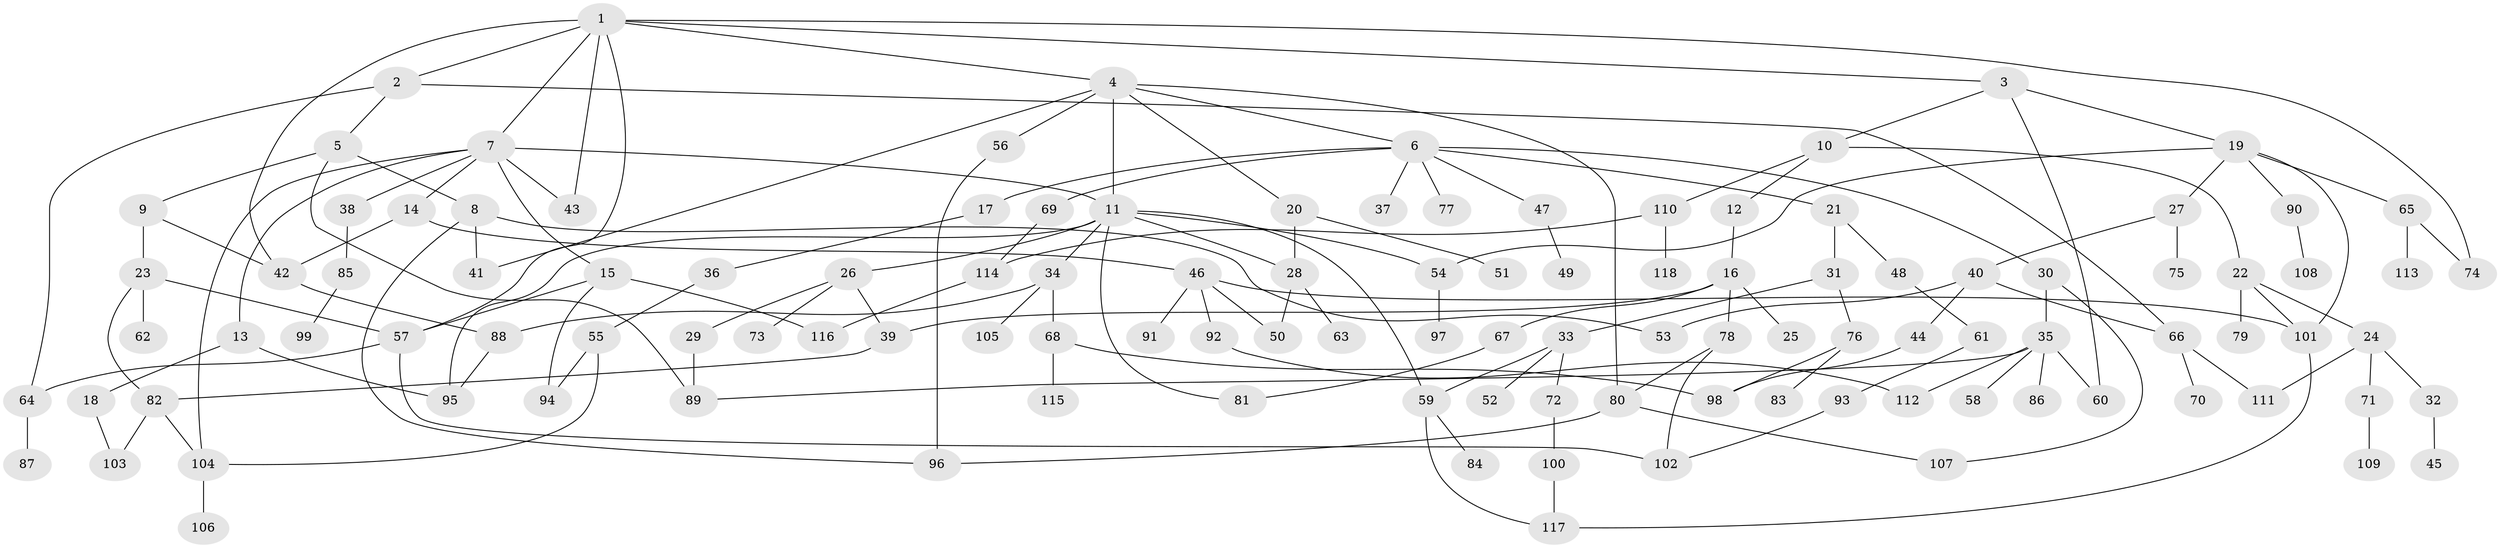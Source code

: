 // coarse degree distribution, {8: 0.014285714285714285, 4: 0.11428571428571428, 1: 0.35714285714285715, 2: 0.3142857142857143, 6: 0.02857142857142857, 5: 0.04285714285714286, 3: 0.05714285714285714, 10: 0.04285714285714286, 7: 0.014285714285714285, 15: 0.014285714285714285}
// Generated by graph-tools (version 1.1) at 2025/46/03/04/25 21:46:17]
// undirected, 118 vertices, 161 edges
graph export_dot {
graph [start="1"]
  node [color=gray90,style=filled];
  1;
  2;
  3;
  4;
  5;
  6;
  7;
  8;
  9;
  10;
  11;
  12;
  13;
  14;
  15;
  16;
  17;
  18;
  19;
  20;
  21;
  22;
  23;
  24;
  25;
  26;
  27;
  28;
  29;
  30;
  31;
  32;
  33;
  34;
  35;
  36;
  37;
  38;
  39;
  40;
  41;
  42;
  43;
  44;
  45;
  46;
  47;
  48;
  49;
  50;
  51;
  52;
  53;
  54;
  55;
  56;
  57;
  58;
  59;
  60;
  61;
  62;
  63;
  64;
  65;
  66;
  67;
  68;
  69;
  70;
  71;
  72;
  73;
  74;
  75;
  76;
  77;
  78;
  79;
  80;
  81;
  82;
  83;
  84;
  85;
  86;
  87;
  88;
  89;
  90;
  91;
  92;
  93;
  94;
  95;
  96;
  97;
  98;
  99;
  100;
  101;
  102;
  103;
  104;
  105;
  106;
  107;
  108;
  109;
  110;
  111;
  112;
  113;
  114;
  115;
  116;
  117;
  118;
  1 -- 2;
  1 -- 3;
  1 -- 4;
  1 -- 7;
  1 -- 74;
  1 -- 43;
  1 -- 42;
  1 -- 57;
  2 -- 5;
  2 -- 64;
  2 -- 66;
  3 -- 10;
  3 -- 19;
  3 -- 60;
  4 -- 6;
  4 -- 11;
  4 -- 20;
  4 -- 56;
  4 -- 41;
  4 -- 80;
  5 -- 8;
  5 -- 9;
  5 -- 89;
  6 -- 17;
  6 -- 21;
  6 -- 30;
  6 -- 37;
  6 -- 47;
  6 -- 69;
  6 -- 77;
  7 -- 13;
  7 -- 14;
  7 -- 15;
  7 -- 38;
  7 -- 43;
  7 -- 11;
  7 -- 104;
  8 -- 41;
  8 -- 96;
  8 -- 53;
  9 -- 23;
  9 -- 42;
  10 -- 12;
  10 -- 22;
  10 -- 110;
  11 -- 26;
  11 -- 34;
  11 -- 54;
  11 -- 95;
  11 -- 81;
  11 -- 59;
  11 -- 28;
  12 -- 16;
  13 -- 18;
  13 -- 95;
  14 -- 42;
  14 -- 46;
  15 -- 94;
  15 -- 57;
  15 -- 116;
  16 -- 25;
  16 -- 67;
  16 -- 78;
  16 -- 39;
  17 -- 36;
  18 -- 103;
  19 -- 27;
  19 -- 65;
  19 -- 90;
  19 -- 54;
  19 -- 101;
  20 -- 28;
  20 -- 51;
  21 -- 31;
  21 -- 48;
  22 -- 24;
  22 -- 79;
  22 -- 101;
  23 -- 57;
  23 -- 62;
  23 -- 82;
  24 -- 32;
  24 -- 71;
  24 -- 111;
  26 -- 29;
  26 -- 39;
  26 -- 73;
  27 -- 40;
  27 -- 75;
  28 -- 50;
  28 -- 63;
  29 -- 89;
  30 -- 35;
  30 -- 107;
  31 -- 33;
  31 -- 76;
  32 -- 45;
  33 -- 52;
  33 -- 59;
  33 -- 72;
  34 -- 68;
  34 -- 105;
  34 -- 88;
  35 -- 58;
  35 -- 60;
  35 -- 86;
  35 -- 112;
  35 -- 89;
  36 -- 55;
  38 -- 85;
  39 -- 82;
  40 -- 44;
  40 -- 53;
  40 -- 66;
  42 -- 88;
  44 -- 98;
  46 -- 91;
  46 -- 92;
  46 -- 101;
  46 -- 50;
  47 -- 49;
  48 -- 61;
  54 -- 97;
  55 -- 104;
  55 -- 94;
  56 -- 96;
  57 -- 64;
  57 -- 102;
  59 -- 84;
  59 -- 117;
  61 -- 93;
  64 -- 87;
  65 -- 113;
  65 -- 74;
  66 -- 70;
  66 -- 111;
  67 -- 81;
  68 -- 115;
  68 -- 98;
  69 -- 114;
  71 -- 109;
  72 -- 100;
  76 -- 83;
  76 -- 98;
  78 -- 80;
  78 -- 102;
  80 -- 107;
  80 -- 96;
  82 -- 104;
  82 -- 103;
  85 -- 99;
  88 -- 95;
  90 -- 108;
  92 -- 112;
  93 -- 102;
  100 -- 117;
  101 -- 117;
  104 -- 106;
  110 -- 118;
  110 -- 114;
  114 -- 116;
}
